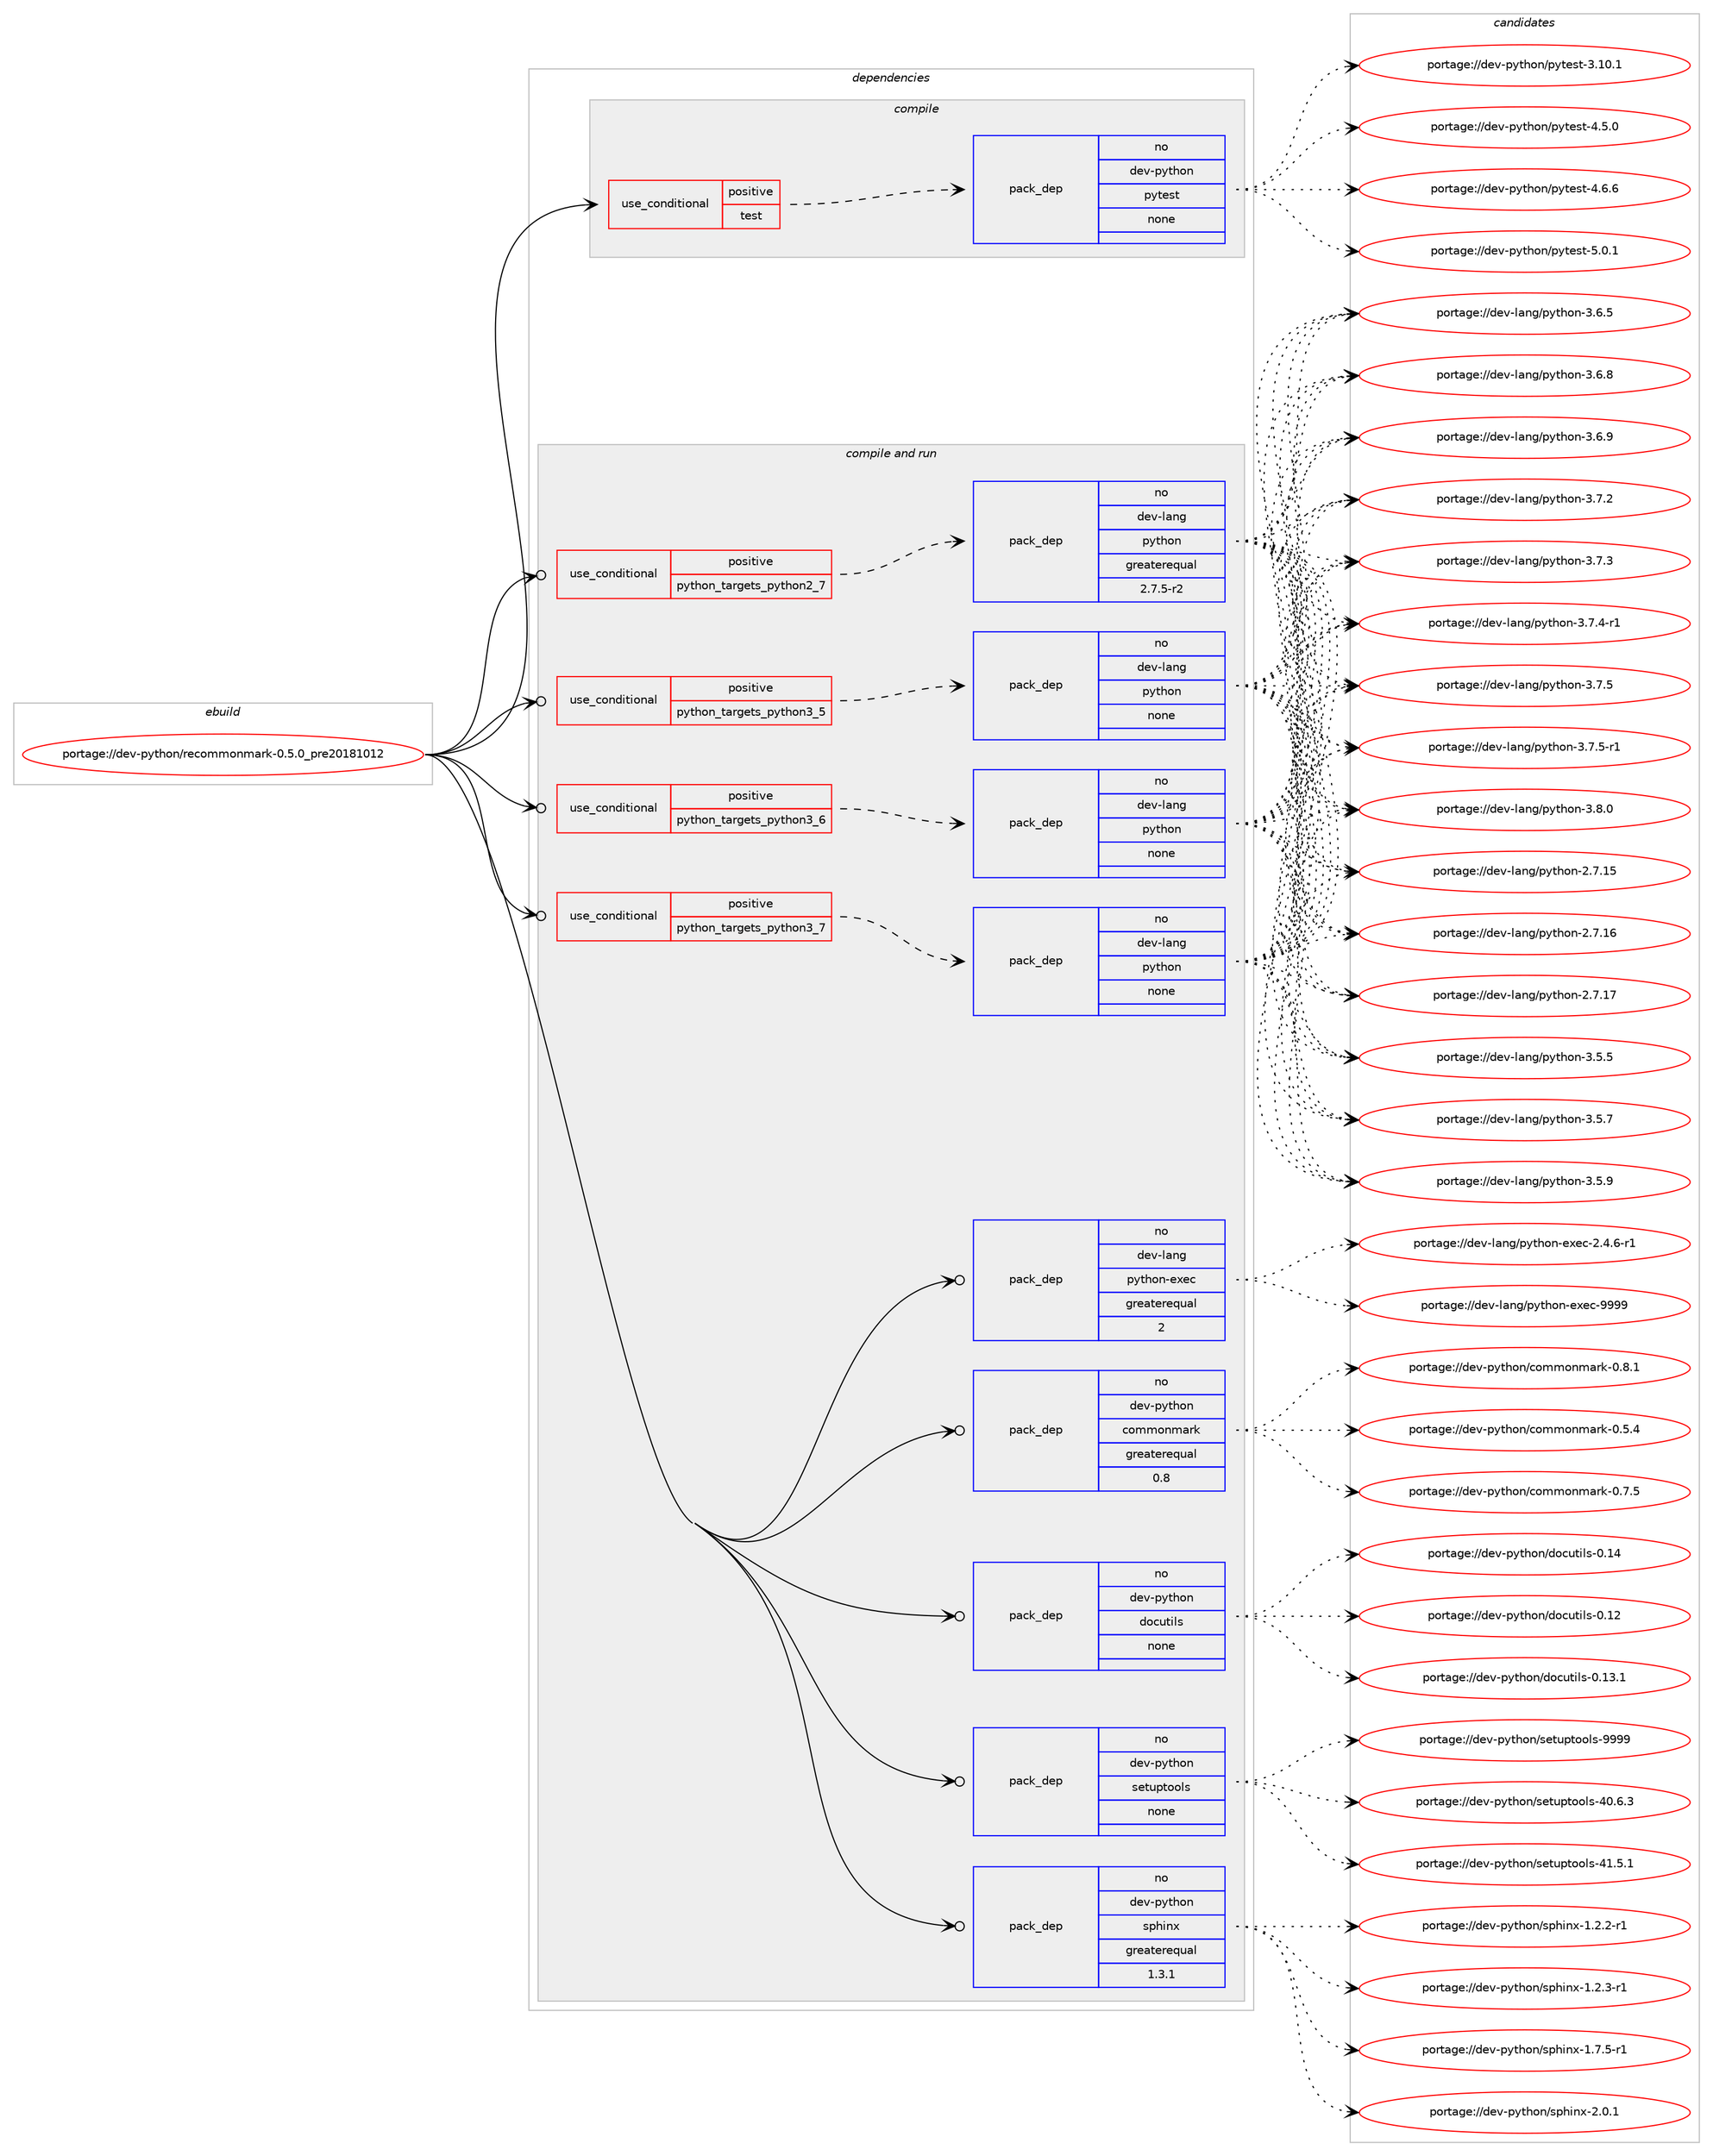 digraph prolog {

# *************
# Graph options
# *************

newrank=true;
concentrate=true;
compound=true;
graph [rankdir=LR,fontname=Helvetica,fontsize=10,ranksep=1.5];#, ranksep=2.5, nodesep=0.2];
edge  [arrowhead=vee];
node  [fontname=Helvetica,fontsize=10];

# **********
# The ebuild
# **********

subgraph cluster_leftcol {
color=gray;
rank=same;
label=<<i>ebuild</i>>;
id [label="portage://dev-python/recommonmark-0.5.0_pre20181012", color=red, width=4, href="../dev-python/recommonmark-0.5.0_pre20181012.svg"];
}

# ****************
# The dependencies
# ****************

subgraph cluster_midcol {
color=gray;
label=<<i>dependencies</i>>;
subgraph cluster_compile {
fillcolor="#eeeeee";
style=filled;
label=<<i>compile</i>>;
subgraph cond37784 {
dependency169758 [label=<<TABLE BORDER="0" CELLBORDER="1" CELLSPACING="0" CELLPADDING="4"><TR><TD ROWSPAN="3" CELLPADDING="10">use_conditional</TD></TR><TR><TD>positive</TD></TR><TR><TD>test</TD></TR></TABLE>>, shape=none, color=red];
subgraph pack128573 {
dependency169759 [label=<<TABLE BORDER="0" CELLBORDER="1" CELLSPACING="0" CELLPADDING="4" WIDTH="220"><TR><TD ROWSPAN="6" CELLPADDING="30">pack_dep</TD></TR><TR><TD WIDTH="110">no</TD></TR><TR><TD>dev-python</TD></TR><TR><TD>pytest</TD></TR><TR><TD>none</TD></TR><TR><TD></TD></TR></TABLE>>, shape=none, color=blue];
}
dependency169758:e -> dependency169759:w [weight=20,style="dashed",arrowhead="vee"];
}
id:e -> dependency169758:w [weight=20,style="solid",arrowhead="vee"];
}
subgraph cluster_compileandrun {
fillcolor="#eeeeee";
style=filled;
label=<<i>compile and run</i>>;
subgraph cond37785 {
dependency169760 [label=<<TABLE BORDER="0" CELLBORDER="1" CELLSPACING="0" CELLPADDING="4"><TR><TD ROWSPAN="3" CELLPADDING="10">use_conditional</TD></TR><TR><TD>positive</TD></TR><TR><TD>python_targets_python2_7</TD></TR></TABLE>>, shape=none, color=red];
subgraph pack128574 {
dependency169761 [label=<<TABLE BORDER="0" CELLBORDER="1" CELLSPACING="0" CELLPADDING="4" WIDTH="220"><TR><TD ROWSPAN="6" CELLPADDING="30">pack_dep</TD></TR><TR><TD WIDTH="110">no</TD></TR><TR><TD>dev-lang</TD></TR><TR><TD>python</TD></TR><TR><TD>greaterequal</TD></TR><TR><TD>2.7.5-r2</TD></TR></TABLE>>, shape=none, color=blue];
}
dependency169760:e -> dependency169761:w [weight=20,style="dashed",arrowhead="vee"];
}
id:e -> dependency169760:w [weight=20,style="solid",arrowhead="odotvee"];
subgraph cond37786 {
dependency169762 [label=<<TABLE BORDER="0" CELLBORDER="1" CELLSPACING="0" CELLPADDING="4"><TR><TD ROWSPAN="3" CELLPADDING="10">use_conditional</TD></TR><TR><TD>positive</TD></TR><TR><TD>python_targets_python3_5</TD></TR></TABLE>>, shape=none, color=red];
subgraph pack128575 {
dependency169763 [label=<<TABLE BORDER="0" CELLBORDER="1" CELLSPACING="0" CELLPADDING="4" WIDTH="220"><TR><TD ROWSPAN="6" CELLPADDING="30">pack_dep</TD></TR><TR><TD WIDTH="110">no</TD></TR><TR><TD>dev-lang</TD></TR><TR><TD>python</TD></TR><TR><TD>none</TD></TR><TR><TD></TD></TR></TABLE>>, shape=none, color=blue];
}
dependency169762:e -> dependency169763:w [weight=20,style="dashed",arrowhead="vee"];
}
id:e -> dependency169762:w [weight=20,style="solid",arrowhead="odotvee"];
subgraph cond37787 {
dependency169764 [label=<<TABLE BORDER="0" CELLBORDER="1" CELLSPACING="0" CELLPADDING="4"><TR><TD ROWSPAN="3" CELLPADDING="10">use_conditional</TD></TR><TR><TD>positive</TD></TR><TR><TD>python_targets_python3_6</TD></TR></TABLE>>, shape=none, color=red];
subgraph pack128576 {
dependency169765 [label=<<TABLE BORDER="0" CELLBORDER="1" CELLSPACING="0" CELLPADDING="4" WIDTH="220"><TR><TD ROWSPAN="6" CELLPADDING="30">pack_dep</TD></TR><TR><TD WIDTH="110">no</TD></TR><TR><TD>dev-lang</TD></TR><TR><TD>python</TD></TR><TR><TD>none</TD></TR><TR><TD></TD></TR></TABLE>>, shape=none, color=blue];
}
dependency169764:e -> dependency169765:w [weight=20,style="dashed",arrowhead="vee"];
}
id:e -> dependency169764:w [weight=20,style="solid",arrowhead="odotvee"];
subgraph cond37788 {
dependency169766 [label=<<TABLE BORDER="0" CELLBORDER="1" CELLSPACING="0" CELLPADDING="4"><TR><TD ROWSPAN="3" CELLPADDING="10">use_conditional</TD></TR><TR><TD>positive</TD></TR><TR><TD>python_targets_python3_7</TD></TR></TABLE>>, shape=none, color=red];
subgraph pack128577 {
dependency169767 [label=<<TABLE BORDER="0" CELLBORDER="1" CELLSPACING="0" CELLPADDING="4" WIDTH="220"><TR><TD ROWSPAN="6" CELLPADDING="30">pack_dep</TD></TR><TR><TD WIDTH="110">no</TD></TR><TR><TD>dev-lang</TD></TR><TR><TD>python</TD></TR><TR><TD>none</TD></TR><TR><TD></TD></TR></TABLE>>, shape=none, color=blue];
}
dependency169766:e -> dependency169767:w [weight=20,style="dashed",arrowhead="vee"];
}
id:e -> dependency169766:w [weight=20,style="solid",arrowhead="odotvee"];
subgraph pack128578 {
dependency169768 [label=<<TABLE BORDER="0" CELLBORDER="1" CELLSPACING="0" CELLPADDING="4" WIDTH="220"><TR><TD ROWSPAN="6" CELLPADDING="30">pack_dep</TD></TR><TR><TD WIDTH="110">no</TD></TR><TR><TD>dev-lang</TD></TR><TR><TD>python-exec</TD></TR><TR><TD>greaterequal</TD></TR><TR><TD>2</TD></TR></TABLE>>, shape=none, color=blue];
}
id:e -> dependency169768:w [weight=20,style="solid",arrowhead="odotvee"];
subgraph pack128579 {
dependency169769 [label=<<TABLE BORDER="0" CELLBORDER="1" CELLSPACING="0" CELLPADDING="4" WIDTH="220"><TR><TD ROWSPAN="6" CELLPADDING="30">pack_dep</TD></TR><TR><TD WIDTH="110">no</TD></TR><TR><TD>dev-python</TD></TR><TR><TD>commonmark</TD></TR><TR><TD>greaterequal</TD></TR><TR><TD>0.8</TD></TR></TABLE>>, shape=none, color=blue];
}
id:e -> dependency169769:w [weight=20,style="solid",arrowhead="odotvee"];
subgraph pack128580 {
dependency169770 [label=<<TABLE BORDER="0" CELLBORDER="1" CELLSPACING="0" CELLPADDING="4" WIDTH="220"><TR><TD ROWSPAN="6" CELLPADDING="30">pack_dep</TD></TR><TR><TD WIDTH="110">no</TD></TR><TR><TD>dev-python</TD></TR><TR><TD>docutils</TD></TR><TR><TD>none</TD></TR><TR><TD></TD></TR></TABLE>>, shape=none, color=blue];
}
id:e -> dependency169770:w [weight=20,style="solid",arrowhead="odotvee"];
subgraph pack128581 {
dependency169771 [label=<<TABLE BORDER="0" CELLBORDER="1" CELLSPACING="0" CELLPADDING="4" WIDTH="220"><TR><TD ROWSPAN="6" CELLPADDING="30">pack_dep</TD></TR><TR><TD WIDTH="110">no</TD></TR><TR><TD>dev-python</TD></TR><TR><TD>setuptools</TD></TR><TR><TD>none</TD></TR><TR><TD></TD></TR></TABLE>>, shape=none, color=blue];
}
id:e -> dependency169771:w [weight=20,style="solid",arrowhead="odotvee"];
subgraph pack128582 {
dependency169772 [label=<<TABLE BORDER="0" CELLBORDER="1" CELLSPACING="0" CELLPADDING="4" WIDTH="220"><TR><TD ROWSPAN="6" CELLPADDING="30">pack_dep</TD></TR><TR><TD WIDTH="110">no</TD></TR><TR><TD>dev-python</TD></TR><TR><TD>sphinx</TD></TR><TR><TD>greaterequal</TD></TR><TR><TD>1.3.1</TD></TR></TABLE>>, shape=none, color=blue];
}
id:e -> dependency169772:w [weight=20,style="solid",arrowhead="odotvee"];
}
subgraph cluster_run {
fillcolor="#eeeeee";
style=filled;
label=<<i>run</i>>;
}
}

# **************
# The candidates
# **************

subgraph cluster_choices {
rank=same;
color=gray;
label=<<i>candidates</i>>;

subgraph choice128573 {
color=black;
nodesep=1;
choiceportage100101118451121211161041111104711212111610111511645514649484649 [label="portage://dev-python/pytest-3.10.1", color=red, width=4,href="../dev-python/pytest-3.10.1.svg"];
choiceportage1001011184511212111610411111047112121116101115116455246534648 [label="portage://dev-python/pytest-4.5.0", color=red, width=4,href="../dev-python/pytest-4.5.0.svg"];
choiceportage1001011184511212111610411111047112121116101115116455246544654 [label="portage://dev-python/pytest-4.6.6", color=red, width=4,href="../dev-python/pytest-4.6.6.svg"];
choiceportage1001011184511212111610411111047112121116101115116455346484649 [label="portage://dev-python/pytest-5.0.1", color=red, width=4,href="../dev-python/pytest-5.0.1.svg"];
dependency169759:e -> choiceportage100101118451121211161041111104711212111610111511645514649484649:w [style=dotted,weight="100"];
dependency169759:e -> choiceportage1001011184511212111610411111047112121116101115116455246534648:w [style=dotted,weight="100"];
dependency169759:e -> choiceportage1001011184511212111610411111047112121116101115116455246544654:w [style=dotted,weight="100"];
dependency169759:e -> choiceportage1001011184511212111610411111047112121116101115116455346484649:w [style=dotted,weight="100"];
}
subgraph choice128574 {
color=black;
nodesep=1;
choiceportage10010111845108971101034711212111610411111045504655464953 [label="portage://dev-lang/python-2.7.15", color=red, width=4,href="../dev-lang/python-2.7.15.svg"];
choiceportage10010111845108971101034711212111610411111045504655464954 [label="portage://dev-lang/python-2.7.16", color=red, width=4,href="../dev-lang/python-2.7.16.svg"];
choiceportage10010111845108971101034711212111610411111045504655464955 [label="portage://dev-lang/python-2.7.17", color=red, width=4,href="../dev-lang/python-2.7.17.svg"];
choiceportage100101118451089711010347112121116104111110455146534653 [label="portage://dev-lang/python-3.5.5", color=red, width=4,href="../dev-lang/python-3.5.5.svg"];
choiceportage100101118451089711010347112121116104111110455146534655 [label="portage://dev-lang/python-3.5.7", color=red, width=4,href="../dev-lang/python-3.5.7.svg"];
choiceportage100101118451089711010347112121116104111110455146534657 [label="portage://dev-lang/python-3.5.9", color=red, width=4,href="../dev-lang/python-3.5.9.svg"];
choiceportage100101118451089711010347112121116104111110455146544653 [label="portage://dev-lang/python-3.6.5", color=red, width=4,href="../dev-lang/python-3.6.5.svg"];
choiceportage100101118451089711010347112121116104111110455146544656 [label="portage://dev-lang/python-3.6.8", color=red, width=4,href="../dev-lang/python-3.6.8.svg"];
choiceportage100101118451089711010347112121116104111110455146544657 [label="portage://dev-lang/python-3.6.9", color=red, width=4,href="../dev-lang/python-3.6.9.svg"];
choiceportage100101118451089711010347112121116104111110455146554650 [label="portage://dev-lang/python-3.7.2", color=red, width=4,href="../dev-lang/python-3.7.2.svg"];
choiceportage100101118451089711010347112121116104111110455146554651 [label="portage://dev-lang/python-3.7.3", color=red, width=4,href="../dev-lang/python-3.7.3.svg"];
choiceportage1001011184510897110103471121211161041111104551465546524511449 [label="portage://dev-lang/python-3.7.4-r1", color=red, width=4,href="../dev-lang/python-3.7.4-r1.svg"];
choiceportage100101118451089711010347112121116104111110455146554653 [label="portage://dev-lang/python-3.7.5", color=red, width=4,href="../dev-lang/python-3.7.5.svg"];
choiceportage1001011184510897110103471121211161041111104551465546534511449 [label="portage://dev-lang/python-3.7.5-r1", color=red, width=4,href="../dev-lang/python-3.7.5-r1.svg"];
choiceportage100101118451089711010347112121116104111110455146564648 [label="portage://dev-lang/python-3.8.0", color=red, width=4,href="../dev-lang/python-3.8.0.svg"];
dependency169761:e -> choiceportage10010111845108971101034711212111610411111045504655464953:w [style=dotted,weight="100"];
dependency169761:e -> choiceportage10010111845108971101034711212111610411111045504655464954:w [style=dotted,weight="100"];
dependency169761:e -> choiceportage10010111845108971101034711212111610411111045504655464955:w [style=dotted,weight="100"];
dependency169761:e -> choiceportage100101118451089711010347112121116104111110455146534653:w [style=dotted,weight="100"];
dependency169761:e -> choiceportage100101118451089711010347112121116104111110455146534655:w [style=dotted,weight="100"];
dependency169761:e -> choiceportage100101118451089711010347112121116104111110455146534657:w [style=dotted,weight="100"];
dependency169761:e -> choiceportage100101118451089711010347112121116104111110455146544653:w [style=dotted,weight="100"];
dependency169761:e -> choiceportage100101118451089711010347112121116104111110455146544656:w [style=dotted,weight="100"];
dependency169761:e -> choiceportage100101118451089711010347112121116104111110455146544657:w [style=dotted,weight="100"];
dependency169761:e -> choiceportage100101118451089711010347112121116104111110455146554650:w [style=dotted,weight="100"];
dependency169761:e -> choiceportage100101118451089711010347112121116104111110455146554651:w [style=dotted,weight="100"];
dependency169761:e -> choiceportage1001011184510897110103471121211161041111104551465546524511449:w [style=dotted,weight="100"];
dependency169761:e -> choiceportage100101118451089711010347112121116104111110455146554653:w [style=dotted,weight="100"];
dependency169761:e -> choiceportage1001011184510897110103471121211161041111104551465546534511449:w [style=dotted,weight="100"];
dependency169761:e -> choiceportage100101118451089711010347112121116104111110455146564648:w [style=dotted,weight="100"];
}
subgraph choice128575 {
color=black;
nodesep=1;
choiceportage10010111845108971101034711212111610411111045504655464953 [label="portage://dev-lang/python-2.7.15", color=red, width=4,href="../dev-lang/python-2.7.15.svg"];
choiceportage10010111845108971101034711212111610411111045504655464954 [label="portage://dev-lang/python-2.7.16", color=red, width=4,href="../dev-lang/python-2.7.16.svg"];
choiceportage10010111845108971101034711212111610411111045504655464955 [label="portage://dev-lang/python-2.7.17", color=red, width=4,href="../dev-lang/python-2.7.17.svg"];
choiceportage100101118451089711010347112121116104111110455146534653 [label="portage://dev-lang/python-3.5.5", color=red, width=4,href="../dev-lang/python-3.5.5.svg"];
choiceportage100101118451089711010347112121116104111110455146534655 [label="portage://dev-lang/python-3.5.7", color=red, width=4,href="../dev-lang/python-3.5.7.svg"];
choiceportage100101118451089711010347112121116104111110455146534657 [label="portage://dev-lang/python-3.5.9", color=red, width=4,href="../dev-lang/python-3.5.9.svg"];
choiceportage100101118451089711010347112121116104111110455146544653 [label="portage://dev-lang/python-3.6.5", color=red, width=4,href="../dev-lang/python-3.6.5.svg"];
choiceportage100101118451089711010347112121116104111110455146544656 [label="portage://dev-lang/python-3.6.8", color=red, width=4,href="../dev-lang/python-3.6.8.svg"];
choiceportage100101118451089711010347112121116104111110455146544657 [label="portage://dev-lang/python-3.6.9", color=red, width=4,href="../dev-lang/python-3.6.9.svg"];
choiceportage100101118451089711010347112121116104111110455146554650 [label="portage://dev-lang/python-3.7.2", color=red, width=4,href="../dev-lang/python-3.7.2.svg"];
choiceportage100101118451089711010347112121116104111110455146554651 [label="portage://dev-lang/python-3.7.3", color=red, width=4,href="../dev-lang/python-3.7.3.svg"];
choiceportage1001011184510897110103471121211161041111104551465546524511449 [label="portage://dev-lang/python-3.7.4-r1", color=red, width=4,href="../dev-lang/python-3.7.4-r1.svg"];
choiceportage100101118451089711010347112121116104111110455146554653 [label="portage://dev-lang/python-3.7.5", color=red, width=4,href="../dev-lang/python-3.7.5.svg"];
choiceportage1001011184510897110103471121211161041111104551465546534511449 [label="portage://dev-lang/python-3.7.5-r1", color=red, width=4,href="../dev-lang/python-3.7.5-r1.svg"];
choiceportage100101118451089711010347112121116104111110455146564648 [label="portage://dev-lang/python-3.8.0", color=red, width=4,href="../dev-lang/python-3.8.0.svg"];
dependency169763:e -> choiceportage10010111845108971101034711212111610411111045504655464953:w [style=dotted,weight="100"];
dependency169763:e -> choiceportage10010111845108971101034711212111610411111045504655464954:w [style=dotted,weight="100"];
dependency169763:e -> choiceportage10010111845108971101034711212111610411111045504655464955:w [style=dotted,weight="100"];
dependency169763:e -> choiceportage100101118451089711010347112121116104111110455146534653:w [style=dotted,weight="100"];
dependency169763:e -> choiceportage100101118451089711010347112121116104111110455146534655:w [style=dotted,weight="100"];
dependency169763:e -> choiceportage100101118451089711010347112121116104111110455146534657:w [style=dotted,weight="100"];
dependency169763:e -> choiceportage100101118451089711010347112121116104111110455146544653:w [style=dotted,weight="100"];
dependency169763:e -> choiceportage100101118451089711010347112121116104111110455146544656:w [style=dotted,weight="100"];
dependency169763:e -> choiceportage100101118451089711010347112121116104111110455146544657:w [style=dotted,weight="100"];
dependency169763:e -> choiceportage100101118451089711010347112121116104111110455146554650:w [style=dotted,weight="100"];
dependency169763:e -> choiceportage100101118451089711010347112121116104111110455146554651:w [style=dotted,weight="100"];
dependency169763:e -> choiceportage1001011184510897110103471121211161041111104551465546524511449:w [style=dotted,weight="100"];
dependency169763:e -> choiceportage100101118451089711010347112121116104111110455146554653:w [style=dotted,weight="100"];
dependency169763:e -> choiceportage1001011184510897110103471121211161041111104551465546534511449:w [style=dotted,weight="100"];
dependency169763:e -> choiceportage100101118451089711010347112121116104111110455146564648:w [style=dotted,weight="100"];
}
subgraph choice128576 {
color=black;
nodesep=1;
choiceportage10010111845108971101034711212111610411111045504655464953 [label="portage://dev-lang/python-2.7.15", color=red, width=4,href="../dev-lang/python-2.7.15.svg"];
choiceportage10010111845108971101034711212111610411111045504655464954 [label="portage://dev-lang/python-2.7.16", color=red, width=4,href="../dev-lang/python-2.7.16.svg"];
choiceportage10010111845108971101034711212111610411111045504655464955 [label="portage://dev-lang/python-2.7.17", color=red, width=4,href="../dev-lang/python-2.7.17.svg"];
choiceportage100101118451089711010347112121116104111110455146534653 [label="portage://dev-lang/python-3.5.5", color=red, width=4,href="../dev-lang/python-3.5.5.svg"];
choiceportage100101118451089711010347112121116104111110455146534655 [label="portage://dev-lang/python-3.5.7", color=red, width=4,href="../dev-lang/python-3.5.7.svg"];
choiceportage100101118451089711010347112121116104111110455146534657 [label="portage://dev-lang/python-3.5.9", color=red, width=4,href="../dev-lang/python-3.5.9.svg"];
choiceportage100101118451089711010347112121116104111110455146544653 [label="portage://dev-lang/python-3.6.5", color=red, width=4,href="../dev-lang/python-3.6.5.svg"];
choiceportage100101118451089711010347112121116104111110455146544656 [label="portage://dev-lang/python-3.6.8", color=red, width=4,href="../dev-lang/python-3.6.8.svg"];
choiceportage100101118451089711010347112121116104111110455146544657 [label="portage://dev-lang/python-3.6.9", color=red, width=4,href="../dev-lang/python-3.6.9.svg"];
choiceportage100101118451089711010347112121116104111110455146554650 [label="portage://dev-lang/python-3.7.2", color=red, width=4,href="../dev-lang/python-3.7.2.svg"];
choiceportage100101118451089711010347112121116104111110455146554651 [label="portage://dev-lang/python-3.7.3", color=red, width=4,href="../dev-lang/python-3.7.3.svg"];
choiceportage1001011184510897110103471121211161041111104551465546524511449 [label="portage://dev-lang/python-3.7.4-r1", color=red, width=4,href="../dev-lang/python-3.7.4-r1.svg"];
choiceportage100101118451089711010347112121116104111110455146554653 [label="portage://dev-lang/python-3.7.5", color=red, width=4,href="../dev-lang/python-3.7.5.svg"];
choiceportage1001011184510897110103471121211161041111104551465546534511449 [label="portage://dev-lang/python-3.7.5-r1", color=red, width=4,href="../dev-lang/python-3.7.5-r1.svg"];
choiceportage100101118451089711010347112121116104111110455146564648 [label="portage://dev-lang/python-3.8.0", color=red, width=4,href="../dev-lang/python-3.8.0.svg"];
dependency169765:e -> choiceportage10010111845108971101034711212111610411111045504655464953:w [style=dotted,weight="100"];
dependency169765:e -> choiceportage10010111845108971101034711212111610411111045504655464954:w [style=dotted,weight="100"];
dependency169765:e -> choiceportage10010111845108971101034711212111610411111045504655464955:w [style=dotted,weight="100"];
dependency169765:e -> choiceportage100101118451089711010347112121116104111110455146534653:w [style=dotted,weight="100"];
dependency169765:e -> choiceportage100101118451089711010347112121116104111110455146534655:w [style=dotted,weight="100"];
dependency169765:e -> choiceportage100101118451089711010347112121116104111110455146534657:w [style=dotted,weight="100"];
dependency169765:e -> choiceportage100101118451089711010347112121116104111110455146544653:w [style=dotted,weight="100"];
dependency169765:e -> choiceportage100101118451089711010347112121116104111110455146544656:w [style=dotted,weight="100"];
dependency169765:e -> choiceportage100101118451089711010347112121116104111110455146544657:w [style=dotted,weight="100"];
dependency169765:e -> choiceportage100101118451089711010347112121116104111110455146554650:w [style=dotted,weight="100"];
dependency169765:e -> choiceportage100101118451089711010347112121116104111110455146554651:w [style=dotted,weight="100"];
dependency169765:e -> choiceportage1001011184510897110103471121211161041111104551465546524511449:w [style=dotted,weight="100"];
dependency169765:e -> choiceportage100101118451089711010347112121116104111110455146554653:w [style=dotted,weight="100"];
dependency169765:e -> choiceportage1001011184510897110103471121211161041111104551465546534511449:w [style=dotted,weight="100"];
dependency169765:e -> choiceportage100101118451089711010347112121116104111110455146564648:w [style=dotted,weight="100"];
}
subgraph choice128577 {
color=black;
nodesep=1;
choiceportage10010111845108971101034711212111610411111045504655464953 [label="portage://dev-lang/python-2.7.15", color=red, width=4,href="../dev-lang/python-2.7.15.svg"];
choiceportage10010111845108971101034711212111610411111045504655464954 [label="portage://dev-lang/python-2.7.16", color=red, width=4,href="../dev-lang/python-2.7.16.svg"];
choiceportage10010111845108971101034711212111610411111045504655464955 [label="portage://dev-lang/python-2.7.17", color=red, width=4,href="../dev-lang/python-2.7.17.svg"];
choiceportage100101118451089711010347112121116104111110455146534653 [label="portage://dev-lang/python-3.5.5", color=red, width=4,href="../dev-lang/python-3.5.5.svg"];
choiceportage100101118451089711010347112121116104111110455146534655 [label="portage://dev-lang/python-3.5.7", color=red, width=4,href="../dev-lang/python-3.5.7.svg"];
choiceportage100101118451089711010347112121116104111110455146534657 [label="portage://dev-lang/python-3.5.9", color=red, width=4,href="../dev-lang/python-3.5.9.svg"];
choiceportage100101118451089711010347112121116104111110455146544653 [label="portage://dev-lang/python-3.6.5", color=red, width=4,href="../dev-lang/python-3.6.5.svg"];
choiceportage100101118451089711010347112121116104111110455146544656 [label="portage://dev-lang/python-3.6.8", color=red, width=4,href="../dev-lang/python-3.6.8.svg"];
choiceportage100101118451089711010347112121116104111110455146544657 [label="portage://dev-lang/python-3.6.9", color=red, width=4,href="../dev-lang/python-3.6.9.svg"];
choiceportage100101118451089711010347112121116104111110455146554650 [label="portage://dev-lang/python-3.7.2", color=red, width=4,href="../dev-lang/python-3.7.2.svg"];
choiceportage100101118451089711010347112121116104111110455146554651 [label="portage://dev-lang/python-3.7.3", color=red, width=4,href="../dev-lang/python-3.7.3.svg"];
choiceportage1001011184510897110103471121211161041111104551465546524511449 [label="portage://dev-lang/python-3.7.4-r1", color=red, width=4,href="../dev-lang/python-3.7.4-r1.svg"];
choiceportage100101118451089711010347112121116104111110455146554653 [label="portage://dev-lang/python-3.7.5", color=red, width=4,href="../dev-lang/python-3.7.5.svg"];
choiceportage1001011184510897110103471121211161041111104551465546534511449 [label="portage://dev-lang/python-3.7.5-r1", color=red, width=4,href="../dev-lang/python-3.7.5-r1.svg"];
choiceportage100101118451089711010347112121116104111110455146564648 [label="portage://dev-lang/python-3.8.0", color=red, width=4,href="../dev-lang/python-3.8.0.svg"];
dependency169767:e -> choiceportage10010111845108971101034711212111610411111045504655464953:w [style=dotted,weight="100"];
dependency169767:e -> choiceportage10010111845108971101034711212111610411111045504655464954:w [style=dotted,weight="100"];
dependency169767:e -> choiceportage10010111845108971101034711212111610411111045504655464955:w [style=dotted,weight="100"];
dependency169767:e -> choiceportage100101118451089711010347112121116104111110455146534653:w [style=dotted,weight="100"];
dependency169767:e -> choiceportage100101118451089711010347112121116104111110455146534655:w [style=dotted,weight="100"];
dependency169767:e -> choiceportage100101118451089711010347112121116104111110455146534657:w [style=dotted,weight="100"];
dependency169767:e -> choiceportage100101118451089711010347112121116104111110455146544653:w [style=dotted,weight="100"];
dependency169767:e -> choiceportage100101118451089711010347112121116104111110455146544656:w [style=dotted,weight="100"];
dependency169767:e -> choiceportage100101118451089711010347112121116104111110455146544657:w [style=dotted,weight="100"];
dependency169767:e -> choiceportage100101118451089711010347112121116104111110455146554650:w [style=dotted,weight="100"];
dependency169767:e -> choiceportage100101118451089711010347112121116104111110455146554651:w [style=dotted,weight="100"];
dependency169767:e -> choiceportage1001011184510897110103471121211161041111104551465546524511449:w [style=dotted,weight="100"];
dependency169767:e -> choiceportage100101118451089711010347112121116104111110455146554653:w [style=dotted,weight="100"];
dependency169767:e -> choiceportage1001011184510897110103471121211161041111104551465546534511449:w [style=dotted,weight="100"];
dependency169767:e -> choiceportage100101118451089711010347112121116104111110455146564648:w [style=dotted,weight="100"];
}
subgraph choice128578 {
color=black;
nodesep=1;
choiceportage10010111845108971101034711212111610411111045101120101994550465246544511449 [label="portage://dev-lang/python-exec-2.4.6-r1", color=red, width=4,href="../dev-lang/python-exec-2.4.6-r1.svg"];
choiceportage10010111845108971101034711212111610411111045101120101994557575757 [label="portage://dev-lang/python-exec-9999", color=red, width=4,href="../dev-lang/python-exec-9999.svg"];
dependency169768:e -> choiceportage10010111845108971101034711212111610411111045101120101994550465246544511449:w [style=dotted,weight="100"];
dependency169768:e -> choiceportage10010111845108971101034711212111610411111045101120101994557575757:w [style=dotted,weight="100"];
}
subgraph choice128579 {
color=black;
nodesep=1;
choiceportage10010111845112121116104111110479911110910911111010997114107454846534652 [label="portage://dev-python/commonmark-0.5.4", color=red, width=4,href="../dev-python/commonmark-0.5.4.svg"];
choiceportage10010111845112121116104111110479911110910911111010997114107454846554653 [label="portage://dev-python/commonmark-0.7.5", color=red, width=4,href="../dev-python/commonmark-0.7.5.svg"];
choiceportage10010111845112121116104111110479911110910911111010997114107454846564649 [label="portage://dev-python/commonmark-0.8.1", color=red, width=4,href="../dev-python/commonmark-0.8.1.svg"];
dependency169769:e -> choiceportage10010111845112121116104111110479911110910911111010997114107454846534652:w [style=dotted,weight="100"];
dependency169769:e -> choiceportage10010111845112121116104111110479911110910911111010997114107454846554653:w [style=dotted,weight="100"];
dependency169769:e -> choiceportage10010111845112121116104111110479911110910911111010997114107454846564649:w [style=dotted,weight="100"];
}
subgraph choice128580 {
color=black;
nodesep=1;
choiceportage1001011184511212111610411111047100111991171161051081154548464950 [label="portage://dev-python/docutils-0.12", color=red, width=4,href="../dev-python/docutils-0.12.svg"];
choiceportage10010111845112121116104111110471001119911711610510811545484649514649 [label="portage://dev-python/docutils-0.13.1", color=red, width=4,href="../dev-python/docutils-0.13.1.svg"];
choiceportage1001011184511212111610411111047100111991171161051081154548464952 [label="portage://dev-python/docutils-0.14", color=red, width=4,href="../dev-python/docutils-0.14.svg"];
dependency169770:e -> choiceportage1001011184511212111610411111047100111991171161051081154548464950:w [style=dotted,weight="100"];
dependency169770:e -> choiceportage10010111845112121116104111110471001119911711610510811545484649514649:w [style=dotted,weight="100"];
dependency169770:e -> choiceportage1001011184511212111610411111047100111991171161051081154548464952:w [style=dotted,weight="100"];
}
subgraph choice128581 {
color=black;
nodesep=1;
choiceportage100101118451121211161041111104711510111611711211611111110811545524846544651 [label="portage://dev-python/setuptools-40.6.3", color=red, width=4,href="../dev-python/setuptools-40.6.3.svg"];
choiceportage100101118451121211161041111104711510111611711211611111110811545524946534649 [label="portage://dev-python/setuptools-41.5.1", color=red, width=4,href="../dev-python/setuptools-41.5.1.svg"];
choiceportage10010111845112121116104111110471151011161171121161111111081154557575757 [label="portage://dev-python/setuptools-9999", color=red, width=4,href="../dev-python/setuptools-9999.svg"];
dependency169771:e -> choiceportage100101118451121211161041111104711510111611711211611111110811545524846544651:w [style=dotted,weight="100"];
dependency169771:e -> choiceportage100101118451121211161041111104711510111611711211611111110811545524946534649:w [style=dotted,weight="100"];
dependency169771:e -> choiceportage10010111845112121116104111110471151011161171121161111111081154557575757:w [style=dotted,weight="100"];
}
subgraph choice128582 {
color=black;
nodesep=1;
choiceportage10010111845112121116104111110471151121041051101204549465046504511449 [label="portage://dev-python/sphinx-1.2.2-r1", color=red, width=4,href="../dev-python/sphinx-1.2.2-r1.svg"];
choiceportage10010111845112121116104111110471151121041051101204549465046514511449 [label="portage://dev-python/sphinx-1.2.3-r1", color=red, width=4,href="../dev-python/sphinx-1.2.3-r1.svg"];
choiceportage10010111845112121116104111110471151121041051101204549465546534511449 [label="portage://dev-python/sphinx-1.7.5-r1", color=red, width=4,href="../dev-python/sphinx-1.7.5-r1.svg"];
choiceportage1001011184511212111610411111047115112104105110120455046484649 [label="portage://dev-python/sphinx-2.0.1", color=red, width=4,href="../dev-python/sphinx-2.0.1.svg"];
dependency169772:e -> choiceportage10010111845112121116104111110471151121041051101204549465046504511449:w [style=dotted,weight="100"];
dependency169772:e -> choiceportage10010111845112121116104111110471151121041051101204549465046514511449:w [style=dotted,weight="100"];
dependency169772:e -> choiceportage10010111845112121116104111110471151121041051101204549465546534511449:w [style=dotted,weight="100"];
dependency169772:e -> choiceportage1001011184511212111610411111047115112104105110120455046484649:w [style=dotted,weight="100"];
}
}

}

